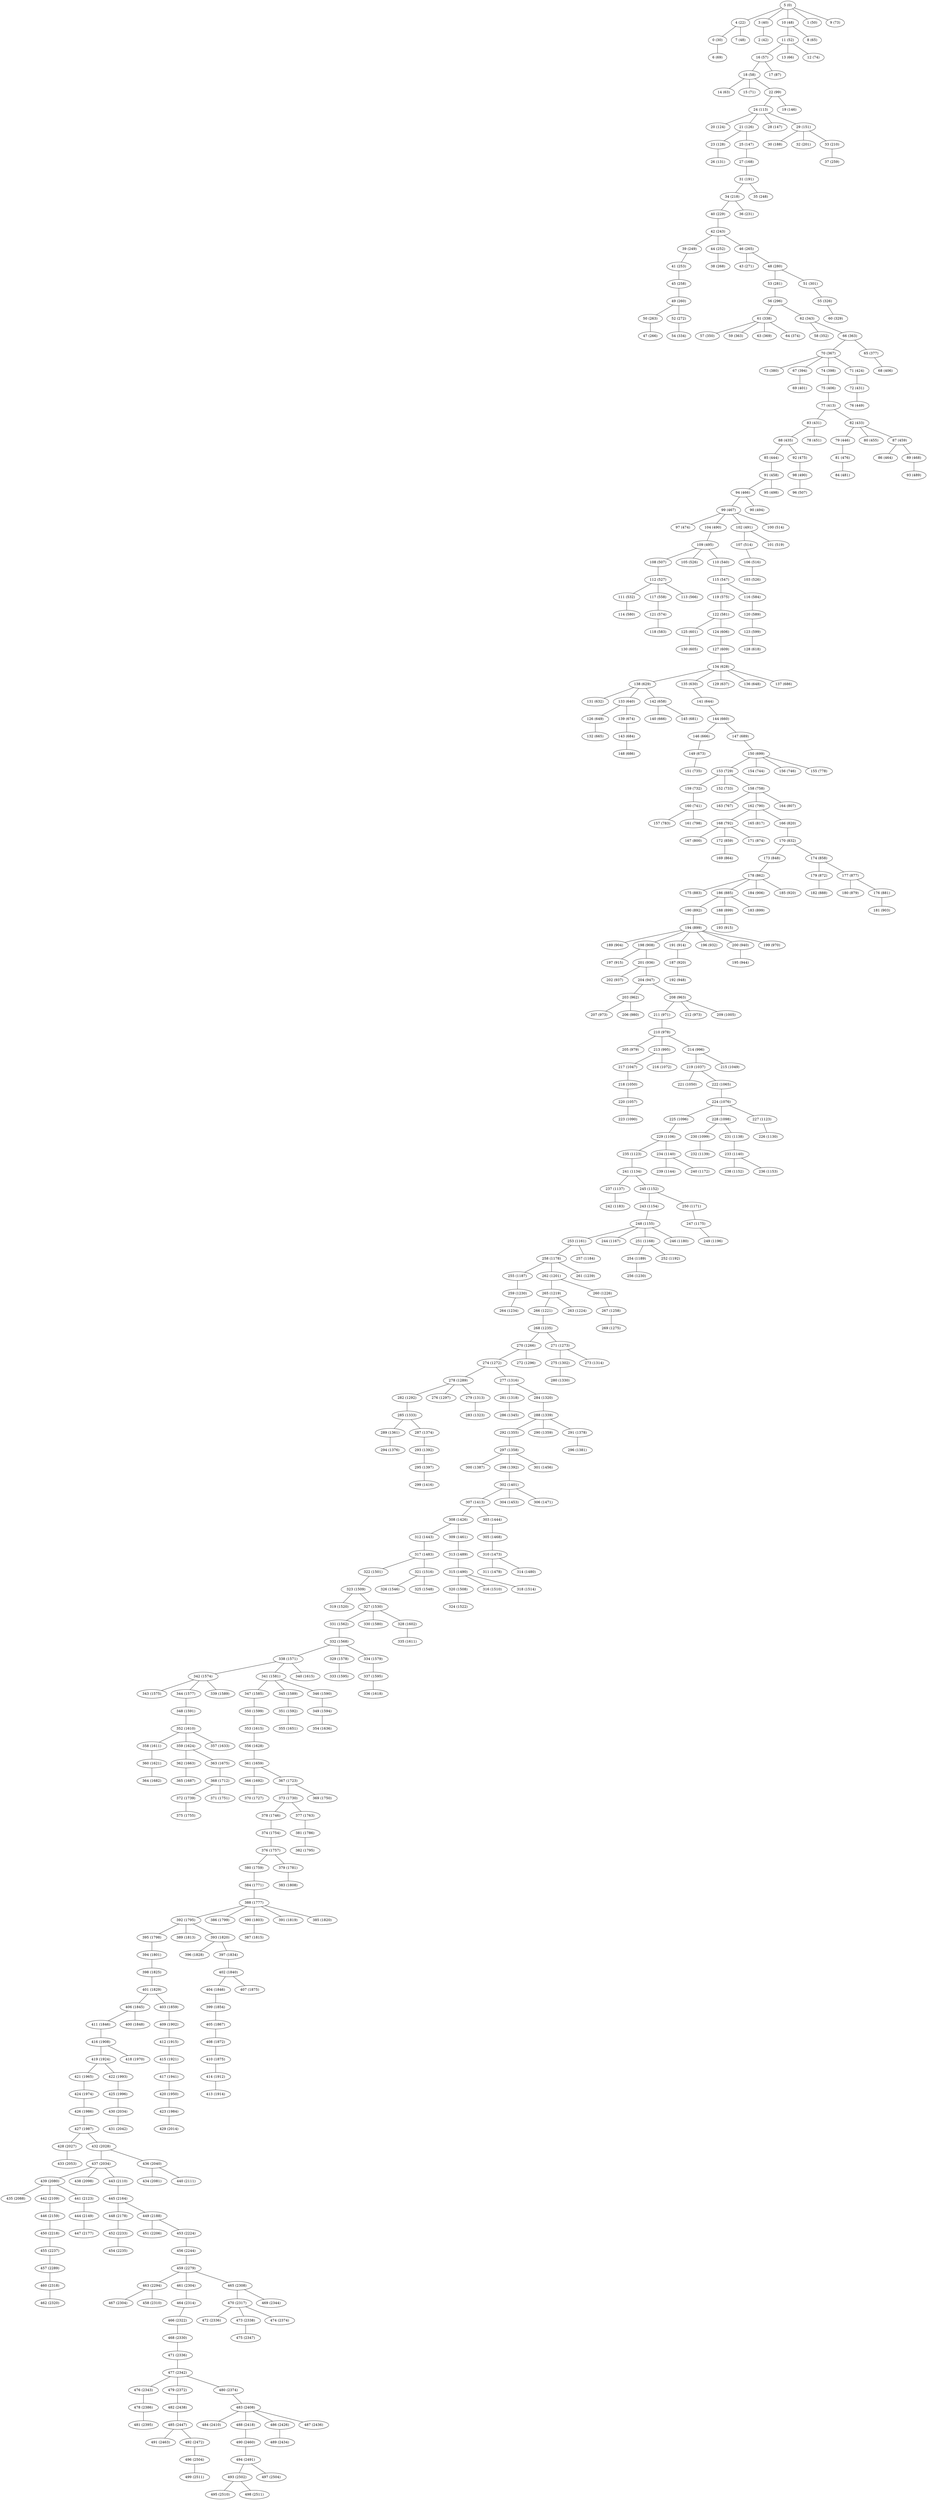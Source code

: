 graph grafoBarabasi_500_7_Dijkstra  {
"5 (0)";
"4 (22)";
"0 (30)";
"3 (40)";
"2 (42)";
"7 (48)";
"10 (48)";
"1 (50)";
"11 (52)";
"16 (57)";
"18 (58)";
"14 (63)";
"8 (65)";
"13 (66)";
"6 (69)";
"15 (71)";
"9 (73)";
"12 (74)";
"17 (87)";
"22 (99)";
"24 (113)";
"20 (124)";
"21 (126)";
"23 (128)";
"26 (131)";
"19 (146)";
"25 (147)";
"28 (147)";
"29 (151)";
"27 (168)";
"30 (188)";
"31 (191)";
"32 (201)";
"33 (210)";
"34 (218)";
"40 (229)";
"36 (231)";
"42 (243)";
"35 (248)";
"39 (249)";
"44 (252)";
"41 (253)";
"45 (258)";
"37 (259)";
"49 (260)";
"50 (263)";
"46 (265)";
"47 (266)";
"38 (268)";
"43 (271)";
"52 (272)";
"48 (280)";
"53 (281)";
"56 (296)";
"51 (301)";
"55 (326)";
"60 (329)";
"54 (334)";
"61 (338)";
"62 (343)";
"57 (350)";
"58 (352)";
"66 (363)";
"59 (363)";
"70 (367)";
"63 (369)";
"64 (374)";
"65 (377)";
"73 (380)";
"67 (394)";
"74 (398)";
"69 (401)";
"75 (406)";
"68 (406)";
"77 (413)";
"71 (424)";
"72 (431)";
"83 (431)";
"82 (433)";
"88 (435)";
"85 (444)";
"79 (446)";
"76 (449)";
"78 (451)";
"80 (455)";
"91 (458)";
"87 (459)";
"86 (464)";
"94 (466)";
"99 (467)";
"89 (468)";
"97 (474)";
"92 (475)";
"81 (476)";
"84 (481)";
"93 (489)";
"98 (490)";
"104 (490)";
"102 (491)";
"90 (494)";
"109 (495)";
"95 (498)";
"96 (507)";
"108 (507)";
"107 (514)";
"100 (514)";
"106 (516)";
"101 (519)";
"103 (526)";
"105 (526)";
"112 (527)";
"111 (532)";
"110 (540)";
"115 (547)";
"117 (558)";
"113 (566)";
"121 (574)";
"119 (575)";
"114 (580)";
"122 (581)";
"118 (583)";
"116 (584)";
"120 (589)";
"123 (599)";
"125 (601)";
"130 (605)";
"124 (606)";
"127 (609)";
"128 (618)";
"134 (628)";
"138 (629)";
"135 (630)";
"131 (632)";
"129 (637)";
"133 (640)";
"141 (644)";
"136 (648)";
"126 (649)";
"142 (658)";
"144 (660)";
"132 (665)";
"146 (666)";
"140 (666)";
"149 (673)";
"139 (674)";
"145 (681)";
"143 (684)";
"148 (686)";
"137 (686)";
"147 (689)";
"150 (699)";
"153 (729)";
"159 (732)";
"152 (733)";
"151 (735)";
"160 (741)";
"154 (744)";
"156 (746)";
"158 (758)";
"163 (767)";
"155 (778)";
"157 (783)";
"162 (790)";
"168 (792)";
"161 (798)";
"167 (800)";
"164 (807)";
"165 (817)";
"166 (820)";
"170 (832)";
"173 (848)";
"174 (858)";
"172 (859)";
"178 (862)";
"169 (864)";
"179 (872)";
"171 (874)";
"177 (877)";
"180 (879)";
"176 (881)";
"175 (883)";
"186 (885)";
"182 (888)";
"190 (892)";
"194 (899)";
"188 (899)";
"183 (899)";
"181 (903)";
"189 (904)";
"184 (906)";
"198 (908)";
"191 (914)";
"193 (915)";
"197 (915)";
"185 (920)";
"187 (920)";
"196 (932)";
"201 (936)";
"202 (937)";
"200 (940)";
"195 (944)";
"204 (947)";
"192 (948)";
"203 (962)";
"208 (963)";
"199 (970)";
"211 (971)";
"207 (973)";
"212 (973)";
"210 (978)";
"205 (979)";
"206 (980)";
"213 (995)";
"214 (996)";
"209 (1005)";
"219 (1037)";
"217 (1047)";
"215 (1049)";
"218 (1050)";
"221 (1050)";
"220 (1057)";
"222 (1065)";
"216 (1072)";
"224 (1076)";
"223 (1090)";
"225 (1096)";
"228 (1098)";
"230 (1099)";
"229 (1106)";
"235 (1123)";
"227 (1123)";
"226 (1130)";
"241 (1134)";
"237 (1137)";
"231 (1138)";
"232 (1139)";
"234 (1140)";
"233 (1140)";
"239 (1144)";
"238 (1152)";
"245 (1152)";
"236 (1153)";
"243 (1154)";
"248 (1155)";
"253 (1161)";
"244 (1167)";
"251 (1168)";
"250 (1171)";
"240 (1172)";
"247 (1175)";
"258 (1178)";
"246 (1180)";
"242 (1183)";
"257 (1184)";
"255 (1187)";
"254 (1189)";
"252 (1192)";
"249 (1196)";
"262 (1201)";
"265 (1219)";
"266 (1221)";
"263 (1224)";
"260 (1226)";
"256 (1230)";
"259 (1230)";
"264 (1234)";
"268 (1235)";
"261 (1239)";
"267 (1258)";
"270 (1266)";
"274 (1272)";
"271 (1273)";
"269 (1275)";
"278 (1289)";
"282 (1292)";
"272 (1296)";
"276 (1297)";
"275 (1302)";
"279 (1313)";
"273 (1314)";
"277 (1316)";
"281 (1318)";
"284 (1320)";
"283 (1323)";
"280 (1330)";
"285 (1333)";
"288 (1339)";
"286 (1345)";
"292 (1355)";
"297 (1358)";
"290 (1359)";
"289 (1361)";
"287 (1374)";
"294 (1376)";
"291 (1378)";
"296 (1381)";
"300 (1387)";
"293 (1392)";
"298 (1392)";
"295 (1397)";
"302 (1401)";
"307 (1413)";
"299 (1416)";
"308 (1426)";
"312 (1443)";
"303 (1444)";
"304 (1453)";
"301 (1456)";
"309 (1461)";
"305 (1468)";
"306 (1471)";
"310 (1473)";
"311 (1478)";
"314 (1480)";
"317 (1483)";
"313 (1489)";
"315 (1490)";
"322 (1501)";
"320 (1508)";
"323 (1509)";
"316 (1510)";
"318 (1514)";
"321 (1516)";
"319 (1520)";
"324 (1522)";
"327 (1530)";
"326 (1546)";
"325 (1548)";
"331 (1562)";
"332 (1568)";
"338 (1571)";
"342 (1574)";
"343 (1575)";
"344 (1577)";
"329 (1578)";
"334 (1579)";
"330 (1580)";
"341 (1581)";
"347 (1585)";
"345 (1589)";
"339 (1589)";
"346 (1590)";
"348 (1591)";
"351 (1592)";
"349 (1594)";
"337 (1595)";
"333 (1595)";
"350 (1599)";
"328 (1602)";
"352 (1610)";
"335 (1611)";
"358 (1611)";
"353 (1615)";
"340 (1615)";
"336 (1618)";
"360 (1621)";
"359 (1624)";
"356 (1628)";
"357 (1633)";
"354 (1636)";
"355 (1651)";
"361 (1659)";
"362 (1663)";
"363 (1675)";
"364 (1682)";
"365 (1687)";
"366 (1692)";
"368 (1712)";
"367 (1723)";
"370 (1727)";
"373 (1730)";
"372 (1739)";
"378 (1746)";
"369 (1750)";
"371 (1751)";
"374 (1754)";
"375 (1755)";
"376 (1757)";
"380 (1759)";
"377 (1763)";
"384 (1771)";
"388 (1777)";
"379 (1781)";
"381 (1786)";
"382 (1795)";
"392 (1795)";
"395 (1798)";
"386 (1799)";
"394 (1801)";
"390 (1803)";
"383 (1808)";
"389 (1813)";
"387 (1815)";
"391 (1819)";
"385 (1820)";
"393 (1820)";
"398 (1825)";
"396 (1828)";
"401 (1829)";
"397 (1834)";
"402 (1840)";
"406 (1845)";
"411 (1846)";
"404 (1846)";
"400 (1848)";
"399 (1854)";
"403 (1859)";
"405 (1867)";
"408 (1872)";
"410 (1875)";
"407 (1875)";
"409 (1902)";
"416 (1908)";
"414 (1912)";
"413 (1914)";
"412 (1915)";
"415 (1921)";
"419 (1924)";
"417 (1941)";
"420 (1950)";
"421 (1965)";
"418 (1970)";
"424 (1974)";
"423 (1984)";
"426 (1986)";
"427 (1987)";
"422 (1993)";
"425 (1996)";
"429 (2014)";
"428 (2027)";
"432 (2028)";
"437 (2034)";
"430 (2034)";
"436 (2040)";
"431 (2042)";
"433 (2053)";
"439 (2080)";
"434 (2081)";
"435 (2088)";
"438 (2098)";
"442 (2109)";
"443 (2110)";
"440 (2111)";
"441 (2123)";
"444 (2149)";
"446 (2159)";
"445 (2164)";
"447 (2177)";
"448 (2178)";
"449 (2188)";
"451 (2206)";
"450 (2218)";
"453 (2224)";
"452 (2233)";
"454 (2235)";
"455 (2237)";
"456 (2244)";
"459 (2279)";
"457 (2289)";
"463 (2294)";
"467 (2304)";
"461 (2304)";
"465 (2308)";
"458 (2310)";
"464 (2314)";
"470 (2317)";
"460 (2318)";
"462 (2320)";
"466 (2322)";
"468 (2330)";
"471 (2336)";
"472 (2336)";
"473 (2338)";
"477 (2342)";
"476 (2343)";
"469 (2344)";
"475 (2347)";
"479 (2372)";
"480 (2374)";
"474 (2374)";
"478 (2386)";
"481 (2395)";
"483 (2408)";
"484 (2410)";
"488 (2418)";
"486 (2426)";
"489 (2434)";
"487 (2436)";
"482 (2438)";
"485 (2447)";
"490 (2460)";
"491 (2463)";
"492 (2472)";
"494 (2491)";
"493 (2502)";
"496 (2504)";
"497 (2504)";
"495 (2510)";
"498 (2511)";
"499 (2511)";
"5 (0)" -- "4 (22)";
"4 (22)" -- "0 (30)";
"5 (0)" -- "3 (40)";
"3 (40)" -- "2 (42)";
"4 (22)" -- "7 (48)";
"5 (0)" -- "10 (48)";
"5 (0)" -- "1 (50)";
"10 (48)" -- "11 (52)";
"11 (52)" -- "16 (57)";
"16 (57)" -- "18 (58)";
"18 (58)" -- "14 (63)";
"10 (48)" -- "8 (65)";
"11 (52)" -- "13 (66)";
"0 (30)" -- "6 (69)";
"18 (58)" -- "15 (71)";
"5 (0)" -- "9 (73)";
"11 (52)" -- "12 (74)";
"16 (57)" -- "17 (87)";
"18 (58)" -- "22 (99)";
"22 (99)" -- "24 (113)";
"24 (113)" -- "20 (124)";
"24 (113)" -- "21 (126)";
"21 (126)" -- "23 (128)";
"23 (128)" -- "26 (131)";
"22 (99)" -- "19 (146)";
"21 (126)" -- "25 (147)";
"24 (113)" -- "28 (147)";
"24 (113)" -- "29 (151)";
"25 (147)" -- "27 (168)";
"29 (151)" -- "30 (188)";
"27 (168)" -- "31 (191)";
"29 (151)" -- "32 (201)";
"29 (151)" -- "33 (210)";
"31 (191)" -- "34 (218)";
"34 (218)" -- "40 (229)";
"34 (218)" -- "36 (231)";
"40 (229)" -- "42 (243)";
"31 (191)" -- "35 (248)";
"42 (243)" -- "39 (249)";
"42 (243)" -- "44 (252)";
"39 (249)" -- "41 (253)";
"41 (253)" -- "45 (258)";
"33 (210)" -- "37 (259)";
"45 (258)" -- "49 (260)";
"49 (260)" -- "50 (263)";
"42 (243)" -- "46 (265)";
"50 (263)" -- "47 (266)";
"44 (252)" -- "38 (268)";
"46 (265)" -- "43 (271)";
"49 (260)" -- "52 (272)";
"46 (265)" -- "48 (280)";
"48 (280)" -- "53 (281)";
"53 (281)" -- "56 (296)";
"48 (280)" -- "51 (301)";
"51 (301)" -- "55 (326)";
"55 (326)" -- "60 (329)";
"52 (272)" -- "54 (334)";
"56 (296)" -- "61 (338)";
"56 (296)" -- "62 (343)";
"61 (338)" -- "57 (350)";
"62 (343)" -- "58 (352)";
"62 (343)" -- "66 (363)";
"61 (338)" -- "59 (363)";
"66 (363)" -- "70 (367)";
"61 (338)" -- "63 (369)";
"61 (338)" -- "64 (374)";
"66 (363)" -- "65 (377)";
"70 (367)" -- "73 (380)";
"70 (367)" -- "67 (394)";
"70 (367)" -- "74 (398)";
"67 (394)" -- "69 (401)";
"74 (398)" -- "75 (406)";
"65 (377)" -- "68 (406)";
"75 (406)" -- "77 (413)";
"70 (367)" -- "71 (424)";
"71 (424)" -- "72 (431)";
"77 (413)" -- "83 (431)";
"77 (413)" -- "82 (433)";
"83 (431)" -- "88 (435)";
"88 (435)" -- "85 (444)";
"82 (433)" -- "79 (446)";
"72 (431)" -- "76 (449)";
"83 (431)" -- "78 (451)";
"82 (433)" -- "80 (455)";
"85 (444)" -- "91 (458)";
"82 (433)" -- "87 (459)";
"87 (459)" -- "86 (464)";
"91 (458)" -- "94 (466)";
"94 (466)" -- "99 (467)";
"87 (459)" -- "89 (468)";
"99 (467)" -- "97 (474)";
"88 (435)" -- "92 (475)";
"79 (446)" -- "81 (476)";
"81 (476)" -- "84 (481)";
"89 (468)" -- "93 (489)";
"92 (475)" -- "98 (490)";
"99 (467)" -- "104 (490)";
"99 (467)" -- "102 (491)";
"94 (466)" -- "90 (494)";
"104 (490)" -- "109 (495)";
"91 (458)" -- "95 (498)";
"98 (490)" -- "96 (507)";
"109 (495)" -- "108 (507)";
"102 (491)" -- "107 (514)";
"99 (467)" -- "100 (514)";
"107 (514)" -- "106 (516)";
"102 (491)" -- "101 (519)";
"106 (516)" -- "103 (526)";
"109 (495)" -- "105 (526)";
"108 (507)" -- "112 (527)";
"112 (527)" -- "111 (532)";
"109 (495)" -- "110 (540)";
"110 (540)" -- "115 (547)";
"112 (527)" -- "117 (558)";
"112 (527)" -- "113 (566)";
"117 (558)" -- "121 (574)";
"115 (547)" -- "119 (575)";
"111 (532)" -- "114 (580)";
"119 (575)" -- "122 (581)";
"121 (574)" -- "118 (583)";
"115 (547)" -- "116 (584)";
"116 (584)" -- "120 (589)";
"120 (589)" -- "123 (599)";
"122 (581)" -- "125 (601)";
"125 (601)" -- "130 (605)";
"122 (581)" -- "124 (606)";
"124 (606)" -- "127 (609)";
"123 (599)" -- "128 (618)";
"127 (609)" -- "134 (628)";
"134 (628)" -- "138 (629)";
"134 (628)" -- "135 (630)";
"138 (629)" -- "131 (632)";
"134 (628)" -- "129 (637)";
"138 (629)" -- "133 (640)";
"135 (630)" -- "141 (644)";
"134 (628)" -- "136 (648)";
"133 (640)" -- "126 (649)";
"138 (629)" -- "142 (658)";
"141 (644)" -- "144 (660)";
"126 (649)" -- "132 (665)";
"144 (660)" -- "146 (666)";
"142 (658)" -- "140 (666)";
"146 (666)" -- "149 (673)";
"133 (640)" -- "139 (674)";
"142 (658)" -- "145 (681)";
"139 (674)" -- "143 (684)";
"143 (684)" -- "148 (686)";
"134 (628)" -- "137 (686)";
"144 (660)" -- "147 (689)";
"147 (689)" -- "150 (699)";
"150 (699)" -- "153 (729)";
"153 (729)" -- "159 (732)";
"153 (729)" -- "152 (733)";
"149 (673)" -- "151 (735)";
"159 (732)" -- "160 (741)";
"150 (699)" -- "154 (744)";
"150 (699)" -- "156 (746)";
"153 (729)" -- "158 (758)";
"158 (758)" -- "163 (767)";
"150 (699)" -- "155 (778)";
"160 (741)" -- "157 (783)";
"158 (758)" -- "162 (790)";
"162 (790)" -- "168 (792)";
"160 (741)" -- "161 (798)";
"168 (792)" -- "167 (800)";
"158 (758)" -- "164 (807)";
"162 (790)" -- "165 (817)";
"162 (790)" -- "166 (820)";
"166 (820)" -- "170 (832)";
"170 (832)" -- "173 (848)";
"170 (832)" -- "174 (858)";
"168 (792)" -- "172 (859)";
"173 (848)" -- "178 (862)";
"172 (859)" -- "169 (864)";
"174 (858)" -- "179 (872)";
"168 (792)" -- "171 (874)";
"174 (858)" -- "177 (877)";
"177 (877)" -- "180 (879)";
"177 (877)" -- "176 (881)";
"178 (862)" -- "175 (883)";
"178 (862)" -- "186 (885)";
"179 (872)" -- "182 (888)";
"186 (885)" -- "190 (892)";
"190 (892)" -- "194 (899)";
"186 (885)" -- "188 (899)";
"186 (885)" -- "183 (899)";
"176 (881)" -- "181 (903)";
"194 (899)" -- "189 (904)";
"178 (862)" -- "184 (906)";
"194 (899)" -- "198 (908)";
"194 (899)" -- "191 (914)";
"188 (899)" -- "193 (915)";
"198 (908)" -- "197 (915)";
"178 (862)" -- "185 (920)";
"191 (914)" -- "187 (920)";
"194 (899)" -- "196 (932)";
"198 (908)" -- "201 (936)";
"201 (936)" -- "202 (937)";
"194 (899)" -- "200 (940)";
"200 (940)" -- "195 (944)";
"201 (936)" -- "204 (947)";
"187 (920)" -- "192 (948)";
"204 (947)" -- "203 (962)";
"204 (947)" -- "208 (963)";
"194 (899)" -- "199 (970)";
"208 (963)" -- "211 (971)";
"203 (962)" -- "207 (973)";
"208 (963)" -- "212 (973)";
"211 (971)" -- "210 (978)";
"210 (978)" -- "205 (979)";
"203 (962)" -- "206 (980)";
"210 (978)" -- "213 (995)";
"210 (978)" -- "214 (996)";
"208 (963)" -- "209 (1005)";
"214 (996)" -- "219 (1037)";
"213 (995)" -- "217 (1047)";
"214 (996)" -- "215 (1049)";
"217 (1047)" -- "218 (1050)";
"219 (1037)" -- "221 (1050)";
"218 (1050)" -- "220 (1057)";
"219 (1037)" -- "222 (1065)";
"213 (995)" -- "216 (1072)";
"222 (1065)" -- "224 (1076)";
"220 (1057)" -- "223 (1090)";
"224 (1076)" -- "225 (1096)";
"224 (1076)" -- "228 (1098)";
"228 (1098)" -- "230 (1099)";
"225 (1096)" -- "229 (1106)";
"229 (1106)" -- "235 (1123)";
"224 (1076)" -- "227 (1123)";
"227 (1123)" -- "226 (1130)";
"235 (1123)" -- "241 (1134)";
"241 (1134)" -- "237 (1137)";
"228 (1098)" -- "231 (1138)";
"230 (1099)" -- "232 (1139)";
"229 (1106)" -- "234 (1140)";
"231 (1138)" -- "233 (1140)";
"234 (1140)" -- "239 (1144)";
"233 (1140)" -- "238 (1152)";
"241 (1134)" -- "245 (1152)";
"233 (1140)" -- "236 (1153)";
"245 (1152)" -- "243 (1154)";
"243 (1154)" -- "248 (1155)";
"248 (1155)" -- "253 (1161)";
"248 (1155)" -- "244 (1167)";
"248 (1155)" -- "251 (1168)";
"245 (1152)" -- "250 (1171)";
"234 (1140)" -- "240 (1172)";
"250 (1171)" -- "247 (1175)";
"253 (1161)" -- "258 (1178)";
"248 (1155)" -- "246 (1180)";
"237 (1137)" -- "242 (1183)";
"253 (1161)" -- "257 (1184)";
"258 (1178)" -- "255 (1187)";
"251 (1168)" -- "254 (1189)";
"251 (1168)" -- "252 (1192)";
"247 (1175)" -- "249 (1196)";
"258 (1178)" -- "262 (1201)";
"262 (1201)" -- "265 (1219)";
"265 (1219)" -- "266 (1221)";
"265 (1219)" -- "263 (1224)";
"262 (1201)" -- "260 (1226)";
"254 (1189)" -- "256 (1230)";
"255 (1187)" -- "259 (1230)";
"259 (1230)" -- "264 (1234)";
"266 (1221)" -- "268 (1235)";
"258 (1178)" -- "261 (1239)";
"260 (1226)" -- "267 (1258)";
"268 (1235)" -- "270 (1266)";
"270 (1266)" -- "274 (1272)";
"268 (1235)" -- "271 (1273)";
"267 (1258)" -- "269 (1275)";
"274 (1272)" -- "278 (1289)";
"278 (1289)" -- "282 (1292)";
"270 (1266)" -- "272 (1296)";
"278 (1289)" -- "276 (1297)";
"271 (1273)" -- "275 (1302)";
"278 (1289)" -- "279 (1313)";
"271 (1273)" -- "273 (1314)";
"274 (1272)" -- "277 (1316)";
"277 (1316)" -- "281 (1318)";
"277 (1316)" -- "284 (1320)";
"279 (1313)" -- "283 (1323)";
"275 (1302)" -- "280 (1330)";
"282 (1292)" -- "285 (1333)";
"284 (1320)" -- "288 (1339)";
"281 (1318)" -- "286 (1345)";
"288 (1339)" -- "292 (1355)";
"292 (1355)" -- "297 (1358)";
"288 (1339)" -- "290 (1359)";
"285 (1333)" -- "289 (1361)";
"285 (1333)" -- "287 (1374)";
"289 (1361)" -- "294 (1376)";
"288 (1339)" -- "291 (1378)";
"291 (1378)" -- "296 (1381)";
"297 (1358)" -- "300 (1387)";
"287 (1374)" -- "293 (1392)";
"297 (1358)" -- "298 (1392)";
"293 (1392)" -- "295 (1397)";
"298 (1392)" -- "302 (1401)";
"302 (1401)" -- "307 (1413)";
"295 (1397)" -- "299 (1416)";
"307 (1413)" -- "308 (1426)";
"308 (1426)" -- "312 (1443)";
"307 (1413)" -- "303 (1444)";
"302 (1401)" -- "304 (1453)";
"297 (1358)" -- "301 (1456)";
"308 (1426)" -- "309 (1461)";
"303 (1444)" -- "305 (1468)";
"302 (1401)" -- "306 (1471)";
"305 (1468)" -- "310 (1473)";
"310 (1473)" -- "311 (1478)";
"310 (1473)" -- "314 (1480)";
"312 (1443)" -- "317 (1483)";
"309 (1461)" -- "313 (1489)";
"313 (1489)" -- "315 (1490)";
"317 (1483)" -- "322 (1501)";
"315 (1490)" -- "320 (1508)";
"322 (1501)" -- "323 (1509)";
"315 (1490)" -- "316 (1510)";
"315 (1490)" -- "318 (1514)";
"317 (1483)" -- "321 (1516)";
"323 (1509)" -- "319 (1520)";
"320 (1508)" -- "324 (1522)";
"323 (1509)" -- "327 (1530)";
"321 (1516)" -- "326 (1546)";
"321 (1516)" -- "325 (1548)";
"327 (1530)" -- "331 (1562)";
"331 (1562)" -- "332 (1568)";
"332 (1568)" -- "338 (1571)";
"338 (1571)" -- "342 (1574)";
"342 (1574)" -- "343 (1575)";
"342 (1574)" -- "344 (1577)";
"332 (1568)" -- "329 (1578)";
"332 (1568)" -- "334 (1579)";
"327 (1530)" -- "330 (1580)";
"338 (1571)" -- "341 (1581)";
"341 (1581)" -- "347 (1585)";
"341 (1581)" -- "345 (1589)";
"342 (1574)" -- "339 (1589)";
"341 (1581)" -- "346 (1590)";
"344 (1577)" -- "348 (1591)";
"345 (1589)" -- "351 (1592)";
"346 (1590)" -- "349 (1594)";
"334 (1579)" -- "337 (1595)";
"329 (1578)" -- "333 (1595)";
"347 (1585)" -- "350 (1599)";
"327 (1530)" -- "328 (1602)";
"348 (1591)" -- "352 (1610)";
"328 (1602)" -- "335 (1611)";
"352 (1610)" -- "358 (1611)";
"350 (1599)" -- "353 (1615)";
"338 (1571)" -- "340 (1615)";
"337 (1595)" -- "336 (1618)";
"358 (1611)" -- "360 (1621)";
"352 (1610)" -- "359 (1624)";
"353 (1615)" -- "356 (1628)";
"352 (1610)" -- "357 (1633)";
"349 (1594)" -- "354 (1636)";
"351 (1592)" -- "355 (1651)";
"356 (1628)" -- "361 (1659)";
"359 (1624)" -- "362 (1663)";
"359 (1624)" -- "363 (1675)";
"360 (1621)" -- "364 (1682)";
"362 (1663)" -- "365 (1687)";
"361 (1659)" -- "366 (1692)";
"363 (1675)" -- "368 (1712)";
"361 (1659)" -- "367 (1723)";
"366 (1692)" -- "370 (1727)";
"367 (1723)" -- "373 (1730)";
"368 (1712)" -- "372 (1739)";
"373 (1730)" -- "378 (1746)";
"367 (1723)" -- "369 (1750)";
"368 (1712)" -- "371 (1751)";
"378 (1746)" -- "374 (1754)";
"372 (1739)" -- "375 (1755)";
"374 (1754)" -- "376 (1757)";
"376 (1757)" -- "380 (1759)";
"373 (1730)" -- "377 (1763)";
"380 (1759)" -- "384 (1771)";
"384 (1771)" -- "388 (1777)";
"376 (1757)" -- "379 (1781)";
"377 (1763)" -- "381 (1786)";
"381 (1786)" -- "382 (1795)";
"388 (1777)" -- "392 (1795)";
"392 (1795)" -- "395 (1798)";
"388 (1777)" -- "386 (1799)";
"395 (1798)" -- "394 (1801)";
"388 (1777)" -- "390 (1803)";
"379 (1781)" -- "383 (1808)";
"392 (1795)" -- "389 (1813)";
"390 (1803)" -- "387 (1815)";
"388 (1777)" -- "391 (1819)";
"388 (1777)" -- "385 (1820)";
"392 (1795)" -- "393 (1820)";
"394 (1801)" -- "398 (1825)";
"393 (1820)" -- "396 (1828)";
"398 (1825)" -- "401 (1829)";
"393 (1820)" -- "397 (1834)";
"397 (1834)" -- "402 (1840)";
"401 (1829)" -- "406 (1845)";
"406 (1845)" -- "411 (1846)";
"402 (1840)" -- "404 (1846)";
"406 (1845)" -- "400 (1848)";
"404 (1846)" -- "399 (1854)";
"401 (1829)" -- "403 (1859)";
"399 (1854)" -- "405 (1867)";
"405 (1867)" -- "408 (1872)";
"408 (1872)" -- "410 (1875)";
"402 (1840)" -- "407 (1875)";
"403 (1859)" -- "409 (1902)";
"411 (1846)" -- "416 (1908)";
"410 (1875)" -- "414 (1912)";
"414 (1912)" -- "413 (1914)";
"409 (1902)" -- "412 (1915)";
"412 (1915)" -- "415 (1921)";
"416 (1908)" -- "419 (1924)";
"415 (1921)" -- "417 (1941)";
"417 (1941)" -- "420 (1950)";
"419 (1924)" -- "421 (1965)";
"416 (1908)" -- "418 (1970)";
"421 (1965)" -- "424 (1974)";
"420 (1950)" -- "423 (1984)";
"424 (1974)" -- "426 (1986)";
"426 (1986)" -- "427 (1987)";
"419 (1924)" -- "422 (1993)";
"422 (1993)" -- "425 (1996)";
"423 (1984)" -- "429 (2014)";
"427 (1987)" -- "428 (2027)";
"427 (1987)" -- "432 (2028)";
"432 (2028)" -- "437 (2034)";
"425 (1996)" -- "430 (2034)";
"432 (2028)" -- "436 (2040)";
"430 (2034)" -- "431 (2042)";
"428 (2027)" -- "433 (2053)";
"437 (2034)" -- "439 (2080)";
"436 (2040)" -- "434 (2081)";
"439 (2080)" -- "435 (2088)";
"437 (2034)" -- "438 (2098)";
"439 (2080)" -- "442 (2109)";
"437 (2034)" -- "443 (2110)";
"436 (2040)" -- "440 (2111)";
"439 (2080)" -- "441 (2123)";
"441 (2123)" -- "444 (2149)";
"442 (2109)" -- "446 (2159)";
"443 (2110)" -- "445 (2164)";
"444 (2149)" -- "447 (2177)";
"445 (2164)" -- "448 (2178)";
"445 (2164)" -- "449 (2188)";
"449 (2188)" -- "451 (2206)";
"446 (2159)" -- "450 (2218)";
"449 (2188)" -- "453 (2224)";
"448 (2178)" -- "452 (2233)";
"452 (2233)" -- "454 (2235)";
"450 (2218)" -- "455 (2237)";
"453 (2224)" -- "456 (2244)";
"456 (2244)" -- "459 (2279)";
"455 (2237)" -- "457 (2289)";
"459 (2279)" -- "463 (2294)";
"463 (2294)" -- "467 (2304)";
"459 (2279)" -- "461 (2304)";
"459 (2279)" -- "465 (2308)";
"463 (2294)" -- "458 (2310)";
"461 (2304)" -- "464 (2314)";
"465 (2308)" -- "470 (2317)";
"457 (2289)" -- "460 (2318)";
"460 (2318)" -- "462 (2320)";
"464 (2314)" -- "466 (2322)";
"466 (2322)" -- "468 (2330)";
"468 (2330)" -- "471 (2336)";
"470 (2317)" -- "472 (2336)";
"470 (2317)" -- "473 (2338)";
"471 (2336)" -- "477 (2342)";
"477 (2342)" -- "476 (2343)";
"465 (2308)" -- "469 (2344)";
"473 (2338)" -- "475 (2347)";
"477 (2342)" -- "479 (2372)";
"477 (2342)" -- "480 (2374)";
"470 (2317)" -- "474 (2374)";
"476 (2343)" -- "478 (2386)";
"478 (2386)" -- "481 (2395)";
"480 (2374)" -- "483 (2408)";
"483 (2408)" -- "484 (2410)";
"483 (2408)" -- "488 (2418)";
"483 (2408)" -- "486 (2426)";
"486 (2426)" -- "489 (2434)";
"483 (2408)" -- "487 (2436)";
"479 (2372)" -- "482 (2438)";
"482 (2438)" -- "485 (2447)";
"488 (2418)" -- "490 (2460)";
"485 (2447)" -- "491 (2463)";
"485 (2447)" -- "492 (2472)";
"490 (2460)" -- "494 (2491)";
"494 (2491)" -- "493 (2502)";
"492 (2472)" -- "496 (2504)";
"494 (2491)" -- "497 (2504)";
"493 (2502)" -- "495 (2510)";
"493 (2502)" -- "498 (2511)";
"496 (2504)" -- "499 (2511)";
}